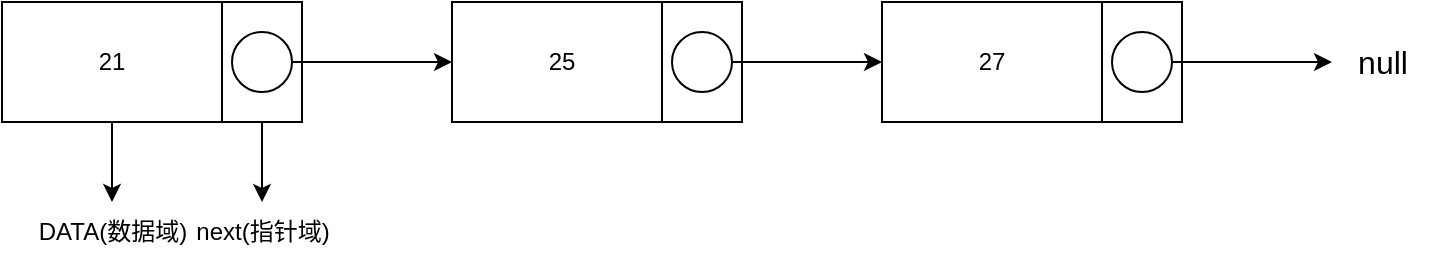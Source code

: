 <mxfile version="24.4.8" type="github">
  <diagram name="第 1 页" id="IeviD7rOPA8ijJWkJv5B">
    <mxGraphModel dx="1434" dy="746" grid="1" gridSize="10" guides="1" tooltips="1" connect="1" arrows="1" fold="1" page="1" pageScale="1" pageWidth="827" pageHeight="1169" math="0" shadow="0">
      <root>
        <mxCell id="0" />
        <mxCell id="1" parent="0" />
        <mxCell id="X_NfD6qKE_OS-lEJ_Qmg-6" style="edgeStyle=orthogonalEdgeStyle;rounded=0;orthogonalLoop=1;jettySize=auto;html=1;" edge="1" parent="1" source="X_NfD6qKE_OS-lEJ_Qmg-1" target="X_NfD6qKE_OS-lEJ_Qmg-5">
          <mxGeometry relative="1" as="geometry" />
        </mxCell>
        <mxCell id="X_NfD6qKE_OS-lEJ_Qmg-1" value="21" style="rounded=0;whiteSpace=wrap;html=1;" vertex="1" parent="1">
          <mxGeometry x="150" y="250" width="110" height="60" as="geometry" />
        </mxCell>
        <mxCell id="X_NfD6qKE_OS-lEJ_Qmg-7" style="edgeStyle=orthogonalEdgeStyle;rounded=0;orthogonalLoop=1;jettySize=auto;html=1;" edge="1" parent="1" source="X_NfD6qKE_OS-lEJ_Qmg-2" target="X_NfD6qKE_OS-lEJ_Qmg-8">
          <mxGeometry relative="1" as="geometry">
            <mxPoint x="280" y="340" as="targetPoint" />
          </mxGeometry>
        </mxCell>
        <mxCell id="X_NfD6qKE_OS-lEJ_Qmg-2" value="" style="rounded=0;whiteSpace=wrap;html=1;" vertex="1" parent="1">
          <mxGeometry x="260" y="250" width="40" height="60" as="geometry" />
        </mxCell>
        <mxCell id="X_NfD6qKE_OS-lEJ_Qmg-9" style="edgeStyle=orthogonalEdgeStyle;rounded=0;orthogonalLoop=1;jettySize=auto;html=1;entryX=0;entryY=0.5;entryDx=0;entryDy=0;" edge="1" parent="1" source="X_NfD6qKE_OS-lEJ_Qmg-4" target="X_NfD6qKE_OS-lEJ_Qmg-10">
          <mxGeometry relative="1" as="geometry">
            <mxPoint x="370" y="280" as="targetPoint" />
          </mxGeometry>
        </mxCell>
        <mxCell id="X_NfD6qKE_OS-lEJ_Qmg-4" value="" style="verticalLabelPosition=bottom;verticalAlign=top;html=1;shape=mxgraph.flowchart.on-page_reference;" vertex="1" parent="1">
          <mxGeometry x="265" y="265" width="30" height="30" as="geometry" />
        </mxCell>
        <mxCell id="X_NfD6qKE_OS-lEJ_Qmg-5" value="DATA(数据域)" style="text;html=1;align=center;verticalAlign=middle;resizable=0;points=[];autosize=1;strokeColor=none;fillColor=none;" vertex="1" parent="1">
          <mxGeometry x="155" y="350" width="100" height="30" as="geometry" />
        </mxCell>
        <mxCell id="X_NfD6qKE_OS-lEJ_Qmg-8" value="next(指针域)" style="text;html=1;align=center;verticalAlign=middle;resizable=0;points=[];autosize=1;strokeColor=none;fillColor=none;" vertex="1" parent="1">
          <mxGeometry x="235" y="350" width="90" height="30" as="geometry" />
        </mxCell>
        <mxCell id="X_NfD6qKE_OS-lEJ_Qmg-10" value="25" style="rounded=0;whiteSpace=wrap;html=1;" vertex="1" parent="1">
          <mxGeometry x="375" y="250" width="110" height="60" as="geometry" />
        </mxCell>
        <mxCell id="X_NfD6qKE_OS-lEJ_Qmg-11" value="" style="rounded=0;whiteSpace=wrap;html=1;" vertex="1" parent="1">
          <mxGeometry x="480" y="250" width="40" height="60" as="geometry" />
        </mxCell>
        <mxCell id="X_NfD6qKE_OS-lEJ_Qmg-12" style="edgeStyle=orthogonalEdgeStyle;rounded=0;orthogonalLoop=1;jettySize=auto;html=1;entryX=0;entryY=0.5;entryDx=0;entryDy=0;" edge="1" source="X_NfD6qKE_OS-lEJ_Qmg-13" parent="1" target="X_NfD6qKE_OS-lEJ_Qmg-15">
          <mxGeometry relative="1" as="geometry">
            <mxPoint x="600" y="280" as="targetPoint" />
          </mxGeometry>
        </mxCell>
        <mxCell id="X_NfD6qKE_OS-lEJ_Qmg-13" value="" style="verticalLabelPosition=bottom;verticalAlign=top;html=1;shape=mxgraph.flowchart.on-page_reference;" vertex="1" parent="1">
          <mxGeometry x="485" y="265" width="30" height="30" as="geometry" />
        </mxCell>
        <mxCell id="X_NfD6qKE_OS-lEJ_Qmg-15" value="27" style="rounded=0;whiteSpace=wrap;html=1;" vertex="1" parent="1">
          <mxGeometry x="590" y="250" width="110" height="60" as="geometry" />
        </mxCell>
        <mxCell id="X_NfD6qKE_OS-lEJ_Qmg-16" value="" style="rounded=0;whiteSpace=wrap;html=1;" vertex="1" parent="1">
          <mxGeometry x="700" y="250" width="40" height="60" as="geometry" />
        </mxCell>
        <mxCell id="X_NfD6qKE_OS-lEJ_Qmg-17" style="edgeStyle=orthogonalEdgeStyle;rounded=0;orthogonalLoop=1;jettySize=auto;html=1;" edge="1" source="X_NfD6qKE_OS-lEJ_Qmg-18" parent="1" target="X_NfD6qKE_OS-lEJ_Qmg-19">
          <mxGeometry relative="1" as="geometry">
            <mxPoint x="810" y="280" as="targetPoint" />
          </mxGeometry>
        </mxCell>
        <mxCell id="X_NfD6qKE_OS-lEJ_Qmg-18" value="" style="verticalLabelPosition=bottom;verticalAlign=top;html=1;shape=mxgraph.flowchart.on-page_reference;" vertex="1" parent="1">
          <mxGeometry x="705" y="265" width="30" height="30" as="geometry" />
        </mxCell>
        <mxCell id="X_NfD6qKE_OS-lEJ_Qmg-19" value="&lt;font style=&quot;font-size: 16px;&quot;&gt;null&lt;/font&gt;" style="text;html=1;align=center;verticalAlign=middle;resizable=0;points=[];autosize=1;strokeColor=none;fillColor=none;" vertex="1" parent="1">
          <mxGeometry x="815" y="265" width="50" height="30" as="geometry" />
        </mxCell>
      </root>
    </mxGraphModel>
  </diagram>
</mxfile>
